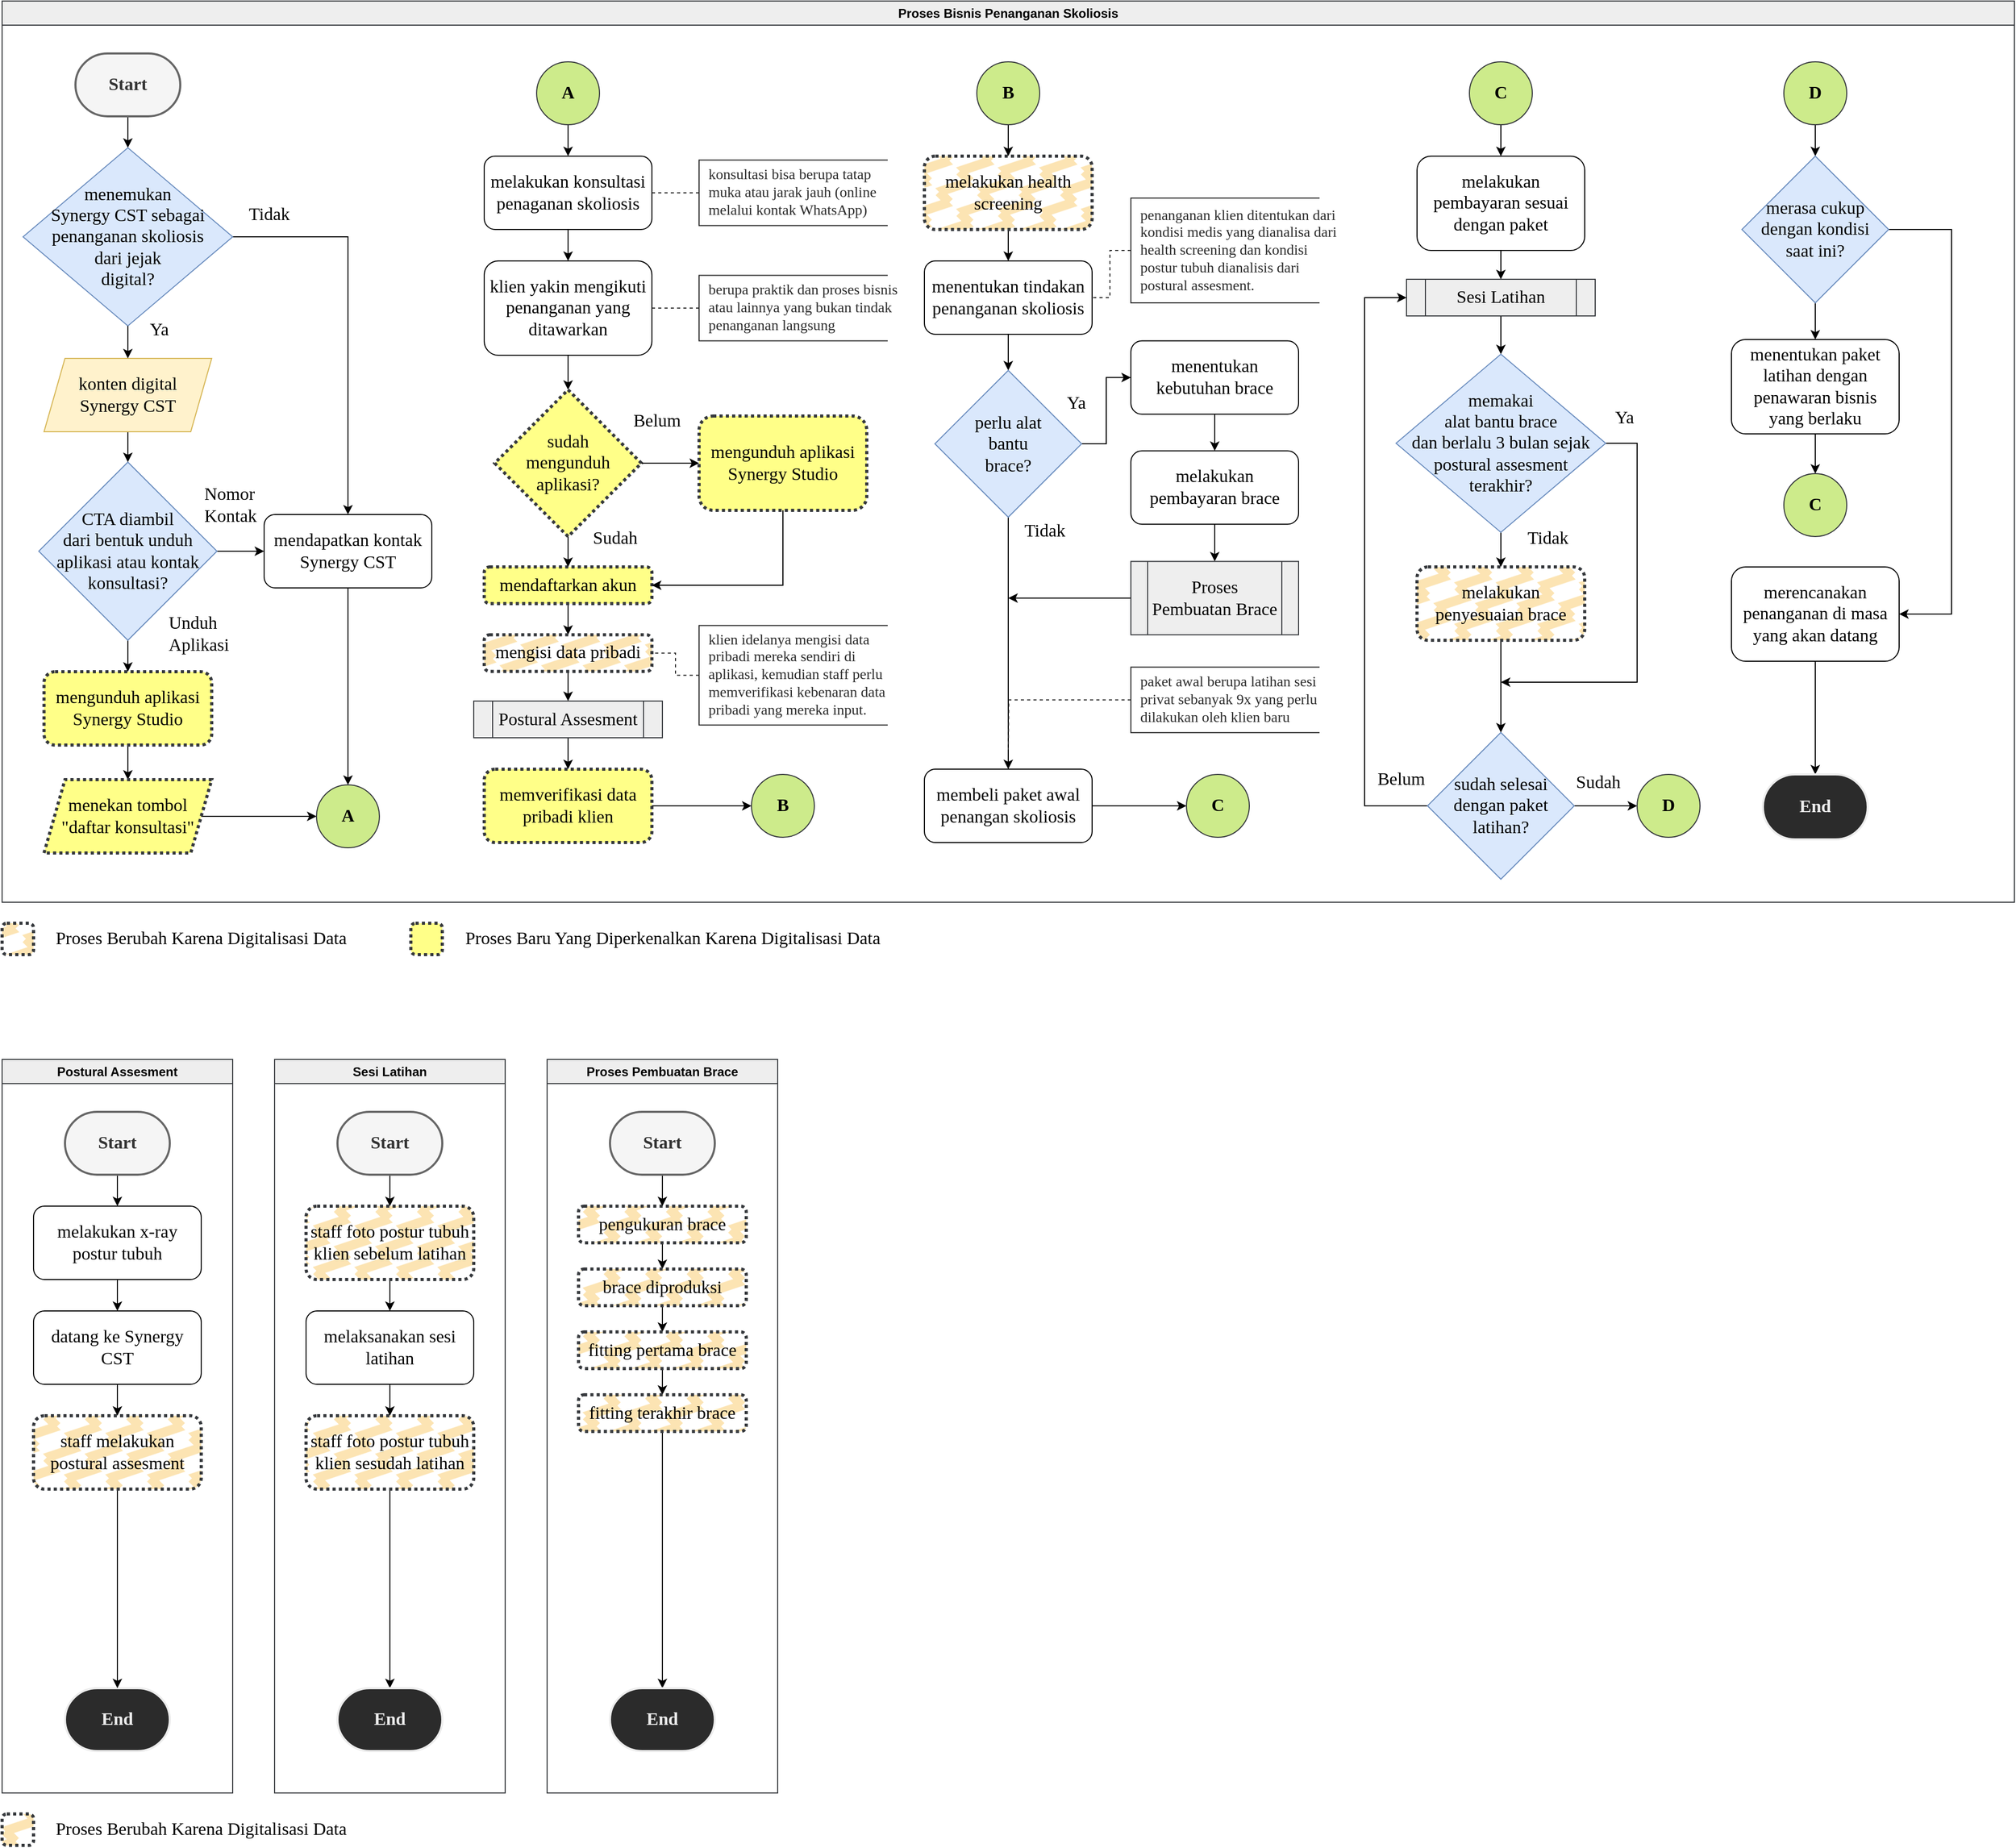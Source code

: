 <mxfile version="21.2.1" type="device">
  <diagram name="Page-1" id="Zw0_wTbz2aSK7P8K6VF9">
    <mxGraphModel dx="3458" dy="4187" grid="1" gridSize="10" guides="1" tooltips="1" connect="1" arrows="1" fold="1" page="1" pageScale="1" pageWidth="1169" pageHeight="827" math="0" shadow="0">
      <root>
        <mxCell id="0" />
        <mxCell id="1" parent="0" />
        <mxCell id="4fbuLsqO1Tm4x0Wuczn0-33" value="Sesi Latihan" style="swimlane;whiteSpace=wrap;html=1;fillColor=#eeeeee;strokeColor=#36393d;" parent="1" vertex="1">
          <mxGeometry x="310" y="-590" width="220" height="700" as="geometry" />
        </mxCell>
        <mxCell id="4fbuLsqO1Tm4x0Wuczn0-37" style="edgeStyle=orthogonalEdgeStyle;rounded=0;orthogonalLoop=1;jettySize=auto;html=1;" parent="4fbuLsqO1Tm4x0Wuczn0-33" source="4fbuLsqO1Tm4x0Wuczn0-34" target="4fbuLsqO1Tm4x0Wuczn0-36" edge="1">
          <mxGeometry relative="1" as="geometry" />
        </mxCell>
        <mxCell id="4fbuLsqO1Tm4x0Wuczn0-34" value="staff foto postur tubuh klien sebelum latihan" style="rounded=1;whiteSpace=wrap;html=1;fontSize=17;glass=0;strokeWidth=3;shadow=0;fontFamily=Times New Roman;strokeColor=#36393d;dashed=1;dashPattern=1 1;fillStyle=zigzag-line;fillColor=#FCE4B3;" parent="4fbuLsqO1Tm4x0Wuczn0-33" vertex="1">
          <mxGeometry x="30" y="140" width="160" height="70" as="geometry" />
        </mxCell>
        <mxCell id="4fbuLsqO1Tm4x0Wuczn0-41" style="edgeStyle=orthogonalEdgeStyle;rounded=0;orthogonalLoop=1;jettySize=auto;html=1;entryX=0.5;entryY=0;entryDx=0;entryDy=0;entryPerimeter=0;" parent="4fbuLsqO1Tm4x0Wuczn0-33" source="4fbuLsqO1Tm4x0Wuczn0-35" target="4fbuLsqO1Tm4x0Wuczn0-40" edge="1">
          <mxGeometry relative="1" as="geometry" />
        </mxCell>
        <mxCell id="4fbuLsqO1Tm4x0Wuczn0-35" value="staff foto postur tubuh klien sesudah latihan" style="rounded=1;whiteSpace=wrap;html=1;fontSize=17;glass=0;strokeWidth=3;shadow=0;fontFamily=Times New Roman;strokeColor=#36393d;dashed=1;dashPattern=1 1;fillStyle=zigzag-line;fillColor=#FCE4B3;" parent="4fbuLsqO1Tm4x0Wuczn0-33" vertex="1">
          <mxGeometry x="30" y="340" width="160" height="70" as="geometry" />
        </mxCell>
        <mxCell id="4fbuLsqO1Tm4x0Wuczn0-38" style="edgeStyle=orthogonalEdgeStyle;rounded=0;orthogonalLoop=1;jettySize=auto;html=1;" parent="4fbuLsqO1Tm4x0Wuczn0-33" source="4fbuLsqO1Tm4x0Wuczn0-36" target="4fbuLsqO1Tm4x0Wuczn0-35" edge="1">
          <mxGeometry relative="1" as="geometry" />
        </mxCell>
        <mxCell id="4fbuLsqO1Tm4x0Wuczn0-36" value="melaksanakan sesi latihan" style="rounded=1;whiteSpace=wrap;html=1;fontSize=17;glass=0;strokeWidth=1;shadow=0;fontFamily=Times New Roman;" parent="4fbuLsqO1Tm4x0Wuczn0-33" vertex="1">
          <mxGeometry x="30" y="240" width="160" height="70" as="geometry" />
        </mxCell>
        <mxCell id="ZlKAEYI-QnfflHVuoLYH-122" style="edgeStyle=orthogonalEdgeStyle;rounded=0;orthogonalLoop=1;jettySize=auto;html=1;" parent="4fbuLsqO1Tm4x0Wuczn0-33" source="4fbuLsqO1Tm4x0Wuczn0-39" target="4fbuLsqO1Tm4x0Wuczn0-34" edge="1">
          <mxGeometry relative="1" as="geometry" />
        </mxCell>
        <mxCell id="4fbuLsqO1Tm4x0Wuczn0-39" value="Start" style="strokeWidth=2;html=1;shape=mxgraph.flowchart.terminator;whiteSpace=wrap;fontStyle=1;fontSize=17;fillColor=#f5f5f5;strokeColor=#666666;fontColor=#333333;fontFamily=Times New Roman;" parent="4fbuLsqO1Tm4x0Wuczn0-33" vertex="1">
          <mxGeometry x="60" y="50" width="100" height="60" as="geometry" />
        </mxCell>
        <mxCell id="4fbuLsqO1Tm4x0Wuczn0-40" value="End" style="strokeWidth=2;html=1;shape=mxgraph.flowchart.terminator;whiteSpace=wrap;fontStyle=1;fontSize=17;fillColor=#2B2B2B;strokeColor=#EDEDED;fontColor=#EDEDED;fontFamily=Times New Roman;" parent="4fbuLsqO1Tm4x0Wuczn0-33" vertex="1">
          <mxGeometry x="60" y="600" width="100" height="60" as="geometry" />
        </mxCell>
        <mxCell id="4fbuLsqO1Tm4x0Wuczn0-83" value="Postural Assesment" style="swimlane;whiteSpace=wrap;html=1;fillColor=#eeeeee;strokeColor=#36393d;" parent="1" vertex="1">
          <mxGeometry x="50" y="-590" width="220" height="700" as="geometry" />
        </mxCell>
        <mxCell id="4fbuLsqO1Tm4x0Wuczn0-102" style="edgeStyle=orthogonalEdgeStyle;rounded=0;orthogonalLoop=1;jettySize=auto;html=1;" parent="4fbuLsqO1Tm4x0Wuczn0-83" source="4fbuLsqO1Tm4x0Wuczn0-91" target="4fbuLsqO1Tm4x0Wuczn0-99" edge="1">
          <mxGeometry relative="1" as="geometry" />
        </mxCell>
        <mxCell id="4fbuLsqO1Tm4x0Wuczn0-91" value="Start" style="strokeWidth=2;html=1;shape=mxgraph.flowchart.terminator;whiteSpace=wrap;fontStyle=1;fontSize=17;fillColor=#f5f5f5;strokeColor=#666666;fontColor=#333333;fontFamily=Times New Roman;" parent="4fbuLsqO1Tm4x0Wuczn0-83" vertex="1">
          <mxGeometry x="60" y="50" width="100" height="60" as="geometry" />
        </mxCell>
        <mxCell id="4fbuLsqO1Tm4x0Wuczn0-92" value="End" style="strokeWidth=2;html=1;shape=mxgraph.flowchart.terminator;whiteSpace=wrap;fontStyle=1;fontSize=17;fillColor=#2B2B2B;strokeColor=#EDEDED;fontColor=#EDEDED;fontFamily=Times New Roman;" parent="4fbuLsqO1Tm4x0Wuczn0-83" vertex="1">
          <mxGeometry x="60" y="600" width="100" height="60" as="geometry" />
        </mxCell>
        <mxCell id="4fbuLsqO1Tm4x0Wuczn0-96" style="edgeStyle=orthogonalEdgeStyle;rounded=0;orthogonalLoop=1;jettySize=auto;html=1;" parent="4fbuLsqO1Tm4x0Wuczn0-83" source="4fbuLsqO1Tm4x0Wuczn0-97" target="4fbuLsqO1Tm4x0Wuczn0-101" edge="1">
          <mxGeometry relative="1" as="geometry" />
        </mxCell>
        <mxCell id="4fbuLsqO1Tm4x0Wuczn0-97" value="datang ke Synergy CST" style="rounded=1;whiteSpace=wrap;html=1;fontSize=17;glass=0;strokeWidth=1;shadow=0;fontFamily=Times New Roman;" parent="4fbuLsqO1Tm4x0Wuczn0-83" vertex="1">
          <mxGeometry x="30" y="240" width="160" height="70" as="geometry" />
        </mxCell>
        <mxCell id="4fbuLsqO1Tm4x0Wuczn0-98" style="edgeStyle=orthogonalEdgeStyle;rounded=0;orthogonalLoop=1;jettySize=auto;html=1;entryX=0.5;entryY=0;entryDx=0;entryDy=0;" parent="4fbuLsqO1Tm4x0Wuczn0-83" source="4fbuLsqO1Tm4x0Wuczn0-99" target="4fbuLsqO1Tm4x0Wuczn0-97" edge="1">
          <mxGeometry relative="1" as="geometry" />
        </mxCell>
        <mxCell id="4fbuLsqO1Tm4x0Wuczn0-99" value="melakukan x-ray postur tubuh" style="rounded=1;whiteSpace=wrap;html=1;fontSize=17;glass=0;strokeWidth=1;shadow=0;fontFamily=Times New Roman;" parent="4fbuLsqO1Tm4x0Wuczn0-83" vertex="1">
          <mxGeometry x="30" y="140" width="160" height="70" as="geometry" />
        </mxCell>
        <mxCell id="4fbuLsqO1Tm4x0Wuczn0-103" style="edgeStyle=orthogonalEdgeStyle;rounded=0;orthogonalLoop=1;jettySize=auto;html=1;" parent="4fbuLsqO1Tm4x0Wuczn0-83" source="4fbuLsqO1Tm4x0Wuczn0-101" target="4fbuLsqO1Tm4x0Wuczn0-92" edge="1">
          <mxGeometry relative="1" as="geometry" />
        </mxCell>
        <mxCell id="4fbuLsqO1Tm4x0Wuczn0-101" value="staff melakukan postural assesment" style="rounded=1;whiteSpace=wrap;html=1;fontSize=17;glass=0;strokeWidth=3;shadow=0;fontFamily=Times New Roman;strokeColor=#36393d;dashed=1;dashPattern=1 1;fillStyle=zigzag-line;fillColor=#FCE4B3;" parent="4fbuLsqO1Tm4x0Wuczn0-83" vertex="1">
          <mxGeometry x="30" y="340" width="160" height="70" as="geometry" />
        </mxCell>
        <mxCell id="ZlKAEYI-QnfflHVuoLYH-15" value="Proses Bisnis Penanganan Skoliosis" style="swimlane;whiteSpace=wrap;html=1;fillColor=#eeeeee;strokeColor=#36393d;" parent="1" vertex="1">
          <mxGeometry x="50" y="-1600" width="1920" height="860" as="geometry" />
        </mxCell>
        <mxCell id="ZlKAEYI-QnfflHVuoLYH-17" style="edgeStyle=orthogonalEdgeStyle;rounded=0;orthogonalLoop=1;jettySize=auto;html=1;" parent="ZlKAEYI-QnfflHVuoLYH-15" source="IZjA0649fGUCUvpfgr2J-1" target="4fbuLsqO1Tm4x0Wuczn0-2" edge="1">
          <mxGeometry relative="1" as="geometry" />
        </mxCell>
        <mxCell id="IZjA0649fGUCUvpfgr2J-1" value="Start" style="strokeWidth=2;html=1;shape=mxgraph.flowchart.terminator;whiteSpace=wrap;fontStyle=1;fontSize=17;fillColor=#f5f5f5;strokeColor=#666666;fontColor=#333333;fontFamily=Times New Roman;" parent="ZlKAEYI-QnfflHVuoLYH-15" vertex="1">
          <mxGeometry x="70" y="50" width="100" height="60" as="geometry" />
        </mxCell>
        <mxCell id="ZlKAEYI-QnfflHVuoLYH-19" style="edgeStyle=orthogonalEdgeStyle;rounded=0;orthogonalLoop=1;jettySize=auto;html=1;entryX=0.5;entryY=0;entryDx=0;entryDy=0;" parent="ZlKAEYI-QnfflHVuoLYH-15" source="IZjA0649fGUCUvpfgr2J-6" target="IZjA0649fGUCUvpfgr2J-10" edge="1">
          <mxGeometry relative="1" as="geometry" />
        </mxCell>
        <mxCell id="IZjA0649fGUCUvpfgr2J-6" value="mengunduh aplikasi Synergy Studio" style="rounded=1;whiteSpace=wrap;html=1;fontSize=17;glass=0;strokeWidth=3;shadow=0;fontFamily=Times New Roman;strokeColor=#36393d;dashed=1;dashPattern=1 1;fillColor=#ffff88;" parent="ZlKAEYI-QnfflHVuoLYH-15" vertex="1">
          <mxGeometry x="40" y="640" width="160" height="70" as="geometry" />
        </mxCell>
        <mxCell id="IZjA0649fGUCUvpfgr2J-7" value="melakukan konsultasi penaganan skoliosis" style="rounded=1;whiteSpace=wrap;html=1;fontSize=17;glass=0;strokeWidth=1;shadow=0;fontFamily=Times New Roman;" parent="ZlKAEYI-QnfflHVuoLYH-15" vertex="1">
          <mxGeometry x="460" y="148" width="160" height="70" as="geometry" />
        </mxCell>
        <mxCell id="ZlKAEYI-QnfflHVuoLYH-21" style="edgeStyle=orthogonalEdgeStyle;rounded=0;orthogonalLoop=1;jettySize=auto;html=1;" parent="ZlKAEYI-QnfflHVuoLYH-15" source="IZjA0649fGUCUvpfgr2J-8" target="ZlKAEYI-QnfflHVuoLYH-16" edge="1">
          <mxGeometry relative="1" as="geometry" />
        </mxCell>
        <mxCell id="IZjA0649fGUCUvpfgr2J-8" value="mendapatkan kontak Synergy CST" style="rounded=1;whiteSpace=wrap;html=1;fontSize=17;glass=0;strokeWidth=1;shadow=0;fontFamily=Times New Roman;" parent="ZlKAEYI-QnfflHVuoLYH-15" vertex="1">
          <mxGeometry x="250" y="490" width="160" height="70" as="geometry" />
        </mxCell>
        <mxCell id="ZlKAEYI-QnfflHVuoLYH-20" style="edgeStyle=orthogonalEdgeStyle;rounded=0;orthogonalLoop=1;jettySize=auto;html=1;" parent="ZlKAEYI-QnfflHVuoLYH-15" source="IZjA0649fGUCUvpfgr2J-10" target="ZlKAEYI-QnfflHVuoLYH-16" edge="1">
          <mxGeometry relative="1" as="geometry" />
        </mxCell>
        <mxCell id="IZjA0649fGUCUvpfgr2J-10" value="menekan tombol &quot;daftar konsultasi&quot;" style="shape=parallelogram;perimeter=parallelogramPerimeter;whiteSpace=wrap;html=1;fixedSize=1;strokeWidth=3;fillColor=#ffff88;strokeColor=#36393d;fontSize=17;fontFamily=Times New Roman;dashed=1;dashPattern=1 1;" parent="ZlKAEYI-QnfflHVuoLYH-15" vertex="1">
          <mxGeometry x="40" y="743" width="160" height="70" as="geometry" />
        </mxCell>
        <mxCell id="ZlKAEYI-QnfflHVuoLYH-153" style="edgeStyle=orthogonalEdgeStyle;rounded=0;orthogonalLoop=1;jettySize=auto;html=1;entryX=0.5;entryY=0;entryDx=0;entryDy=0;" parent="ZlKAEYI-QnfflHVuoLYH-15" source="IZjA0649fGUCUvpfgr2J-11" target="ZlKAEYI-QnfflHVuoLYH-151" edge="1">
          <mxGeometry relative="1" as="geometry" />
        </mxCell>
        <mxCell id="IZjA0649fGUCUvpfgr2J-11" value="mendaftarkan akun" style="rounded=1;whiteSpace=wrap;html=1;fontSize=17;glass=0;strokeWidth=3;shadow=0;fontFamily=Times New Roman;strokeColor=#36393d;dashed=1;perimeterSpacing=0;dashPattern=1 1;fillColor=#ffff88;" parent="ZlKAEYI-QnfflHVuoLYH-15" vertex="1">
          <mxGeometry x="460" y="540" width="160" height="35" as="geometry" />
        </mxCell>
        <mxCell id="ZlKAEYI-QnfflHVuoLYH-31" style="edgeStyle=orthogonalEdgeStyle;rounded=0;orthogonalLoop=1;jettySize=auto;html=1;" parent="ZlKAEYI-QnfflHVuoLYH-15" source="IZjA0649fGUCUvpfgr2J-14" target="ZlKAEYI-QnfflHVuoLYH-30" edge="1">
          <mxGeometry relative="1" as="geometry" />
        </mxCell>
        <mxCell id="IZjA0649fGUCUvpfgr2J-14" value="melakukan health screening" style="rounded=1;whiteSpace=wrap;html=1;fontSize=17;glass=0;strokeWidth=3;shadow=0;fontFamily=Times New Roman;strokeColor=#36393d;dashed=1;dashPattern=1 1;fillStyle=zigzag-line;fillColor=#FCE4B3;" parent="ZlKAEYI-QnfflHVuoLYH-15" vertex="1">
          <mxGeometry x="880" y="148" width="160" height="70" as="geometry" />
        </mxCell>
        <mxCell id="ZlKAEYI-QnfflHVuoLYH-26" style="edgeStyle=orthogonalEdgeStyle;rounded=0;orthogonalLoop=1;jettySize=auto;html=1;" parent="ZlKAEYI-QnfflHVuoLYH-15" source="IZjA0649fGUCUvpfgr2J-15" target="ZlKAEYI-QnfflHVuoLYH-25" edge="1">
          <mxGeometry relative="1" as="geometry" />
        </mxCell>
        <mxCell id="IZjA0649fGUCUvpfgr2J-15" value="memverifikasi data pribadi klien" style="rounded=1;whiteSpace=wrap;html=1;fontSize=17;glass=0;strokeWidth=3;shadow=0;fontFamily=Times New Roman;strokeColor=#36393d;dashed=1;dashPattern=1 1;fillStyle=auto;fillColor=#ffff88;" parent="ZlKAEYI-QnfflHVuoLYH-15" vertex="1">
          <mxGeometry x="460" y="733" width="160" height="70" as="geometry" />
        </mxCell>
        <mxCell id="4fbuLsqO1Tm4x0Wuczn0-10" style="edgeStyle=orthogonalEdgeStyle;rounded=0;orthogonalLoop=1;jettySize=auto;html=1;" parent="ZlKAEYI-QnfflHVuoLYH-15" source="IZjA0649fGUCUvpfgr2J-35" target="IZjA0649fGUCUvpfgr2J-8" edge="1">
          <mxGeometry relative="1" as="geometry" />
        </mxCell>
        <mxCell id="4fbuLsqO1Tm4x0Wuczn0-11" style="edgeStyle=orthogonalEdgeStyle;rounded=0;orthogonalLoop=1;jettySize=auto;html=1;" parent="ZlKAEYI-QnfflHVuoLYH-15" source="IZjA0649fGUCUvpfgr2J-35" target="IZjA0649fGUCUvpfgr2J-6" edge="1">
          <mxGeometry relative="1" as="geometry" />
        </mxCell>
        <mxCell id="IZjA0649fGUCUvpfgr2J-35" value="CTA diambil &lt;br&gt;dari bentuk unduh aplikasi atau kontak konsultasi?" style="rhombus;whiteSpace=wrap;html=1;fillColor=#dae8fc;strokeColor=#6c8ebf;aspect=fixed;fontSize=17;fontFamily=Times New Roman;" parent="ZlKAEYI-QnfflHVuoLYH-15" vertex="1">
          <mxGeometry x="35" y="440" width="170" height="170" as="geometry" />
        </mxCell>
        <mxCell id="ZlKAEYI-QnfflHVuoLYH-22" style="edgeStyle=orthogonalEdgeStyle;rounded=0;orthogonalLoop=1;jettySize=auto;html=1;entryX=0.5;entryY=0;entryDx=0;entryDy=0;" parent="ZlKAEYI-QnfflHVuoLYH-15" source="4fbuLsqO1Tm4x0Wuczn0-2" target="IZjA0649fGUCUvpfgr2J-8" edge="1">
          <mxGeometry relative="1" as="geometry" />
        </mxCell>
        <mxCell id="4fbuLsqO1Tm4x0Wuczn0-2" value="menemukan &lt;br&gt;Synergy CST sebagai penanganan skoliosis &lt;br&gt;dari jejak &lt;br&gt;digital?" style="rhombus;whiteSpace=wrap;html=1;fillColor=#dae8fc;strokeColor=#6c8ebf;fontSize=17;fontFamily=Times New Roman;" parent="ZlKAEYI-QnfflHVuoLYH-15" vertex="1">
          <mxGeometry x="20" y="140" width="200" height="170" as="geometry" />
        </mxCell>
        <mxCell id="4fbuLsqO1Tm4x0Wuczn0-8" style="edgeStyle=orthogonalEdgeStyle;rounded=0;orthogonalLoop=1;jettySize=auto;html=1;" parent="ZlKAEYI-QnfflHVuoLYH-15" source="4fbuLsqO1Tm4x0Wuczn0-6" target="IZjA0649fGUCUvpfgr2J-35" edge="1">
          <mxGeometry relative="1" as="geometry" />
        </mxCell>
        <mxCell id="4fbuLsqO1Tm4x0Wuczn0-6" value="konten digital &lt;br&gt;Synergy CST" style="shape=parallelogram;perimeter=parallelogramPerimeter;whiteSpace=wrap;html=1;fixedSize=1;strokeWidth=1;fillColor=#fff2cc;strokeColor=#d6b656;fontSize=17;fontFamily=Times New Roman;" parent="ZlKAEYI-QnfflHVuoLYH-15" vertex="1">
          <mxGeometry x="40" y="341" width="160" height="70" as="geometry" />
        </mxCell>
        <mxCell id="4fbuLsqO1Tm4x0Wuczn0-7" style="edgeStyle=orthogonalEdgeStyle;rounded=0;orthogonalLoop=1;jettySize=auto;html=1;" parent="ZlKAEYI-QnfflHVuoLYH-15" source="4fbuLsqO1Tm4x0Wuczn0-2" target="4fbuLsqO1Tm4x0Wuczn0-6" edge="1">
          <mxGeometry relative="1" as="geometry" />
        </mxCell>
        <mxCell id="ZlKAEYI-QnfflHVuoLYH-9" style="edgeStyle=orthogonalEdgeStyle;rounded=0;orthogonalLoop=1;jettySize=auto;html=1;" parent="ZlKAEYI-QnfflHVuoLYH-15" source="4fbuLsqO1Tm4x0Wuczn0-21" target="IZjA0649fGUCUvpfgr2J-11" edge="1">
          <mxGeometry relative="1" as="geometry" />
        </mxCell>
        <mxCell id="4fbuLsqO1Tm4x0Wuczn0-21" value="sudah &lt;br&gt;mengunduh aplikasi?" style="rhombus;whiteSpace=wrap;html=1;fillColor=#ffff88;strokeColor=#36393d;aspect=fixed;fontSize=17;fontFamily=Times New Roman;strokeWidth=3;dashed=1;dashPattern=1 1;" parent="ZlKAEYI-QnfflHVuoLYH-15" vertex="1">
          <mxGeometry x="470" y="371" width="140" height="140" as="geometry" />
        </mxCell>
        <mxCell id="ZlKAEYI-QnfflHVuoLYH-152" style="edgeStyle=orthogonalEdgeStyle;rounded=0;orthogonalLoop=1;jettySize=auto;html=1;entryX=1;entryY=0.5;entryDx=0;entryDy=0;exitX=0.5;exitY=1;exitDx=0;exitDy=0;" parent="ZlKAEYI-QnfflHVuoLYH-15" source="4fbuLsqO1Tm4x0Wuczn0-22" target="IZjA0649fGUCUvpfgr2J-11" edge="1">
          <mxGeometry relative="1" as="geometry" />
        </mxCell>
        <mxCell id="4fbuLsqO1Tm4x0Wuczn0-22" value="mengunduh aplikasi&lt;br&gt;Synergy Studio" style="rounded=1;whiteSpace=wrap;html=1;fontSize=17;glass=0;strokeWidth=3;shadow=0;fontFamily=Times New Roman;strokeColor=#36393d;dashed=1;dashPattern=1 1;fillStyle=auto;gradientDirection=south;fillColor=#ffff88;" parent="ZlKAEYI-QnfflHVuoLYH-15" vertex="1">
          <mxGeometry x="665" y="396" width="160" height="90" as="geometry" />
        </mxCell>
        <mxCell id="ZlKAEYI-QnfflHVuoLYH-11" style="edgeStyle=orthogonalEdgeStyle;rounded=0;orthogonalLoop=1;jettySize=auto;html=1;entryX=0;entryY=0.5;entryDx=0;entryDy=0;" parent="ZlKAEYI-QnfflHVuoLYH-15" source="4fbuLsqO1Tm4x0Wuczn0-21" target="4fbuLsqO1Tm4x0Wuczn0-22" edge="1">
          <mxGeometry relative="1" as="geometry" />
        </mxCell>
        <mxCell id="ZlKAEYI-QnfflHVuoLYH-13" style="edgeStyle=orthogonalEdgeStyle;rounded=0;orthogonalLoop=1;jettySize=auto;html=1;" parent="ZlKAEYI-QnfflHVuoLYH-15" source="4fbuLsqO1Tm4x0Wuczn0-104" target="IZjA0649fGUCUvpfgr2J-15" edge="1">
          <mxGeometry relative="1" as="geometry" />
        </mxCell>
        <mxCell id="4fbuLsqO1Tm4x0Wuczn0-104" value="Postural Assesment" style="shape=process;whiteSpace=wrap;html=1;backgroundOutline=1;fontFamily=Times New Roman;fontSize=17;fillColor=#eeeeee;strokeColor=#36393d;" parent="ZlKAEYI-QnfflHVuoLYH-15" vertex="1">
          <mxGeometry x="450" y="668" width="180" height="35" as="geometry" />
        </mxCell>
        <mxCell id="ZlKAEYI-QnfflHVuoLYH-8" style="edgeStyle=orthogonalEdgeStyle;rounded=0;orthogonalLoop=1;jettySize=auto;html=1;" parent="ZlKAEYI-QnfflHVuoLYH-15" source="ZlKAEYI-QnfflHVuoLYH-7" target="4fbuLsqO1Tm4x0Wuczn0-21" edge="1">
          <mxGeometry relative="1" as="geometry" />
        </mxCell>
        <mxCell id="ZlKAEYI-QnfflHVuoLYH-7" value="klien yakin mengikuti penanganan yang ditawarkan" style="rounded=1;whiteSpace=wrap;html=1;fontSize=17;glass=0;strokeWidth=1;shadow=0;fontFamily=Times New Roman;" parent="ZlKAEYI-QnfflHVuoLYH-15" vertex="1">
          <mxGeometry x="460" y="248" width="160" height="90" as="geometry" />
        </mxCell>
        <mxCell id="ZlKAEYI-QnfflHVuoLYH-6" style="edgeStyle=orthogonalEdgeStyle;rounded=0;orthogonalLoop=1;jettySize=auto;html=1;entryX=0.5;entryY=0;entryDx=0;entryDy=0;" parent="ZlKAEYI-QnfflHVuoLYH-15" source="IZjA0649fGUCUvpfgr2J-7" target="ZlKAEYI-QnfflHVuoLYH-7" edge="1">
          <mxGeometry relative="1" as="geometry">
            <mxPoint x="550" y="363" as="targetPoint" />
          </mxGeometry>
        </mxCell>
        <mxCell id="ZlKAEYI-QnfflHVuoLYH-16" value="" style="verticalLabelPosition=bottom;verticalAlign=top;html=1;shape=mxgraph.flowchart.on-page_reference;fillColor=#cdeb8b;strokeColor=#36393d;" parent="ZlKAEYI-QnfflHVuoLYH-15" vertex="1">
          <mxGeometry x="300" y="748" width="60" height="60" as="geometry" />
        </mxCell>
        <mxCell id="ZlKAEYI-QnfflHVuoLYH-24" style="edgeStyle=orthogonalEdgeStyle;rounded=0;orthogonalLoop=1;jettySize=auto;html=1;" parent="ZlKAEYI-QnfflHVuoLYH-15" source="ZlKAEYI-QnfflHVuoLYH-23" target="IZjA0649fGUCUvpfgr2J-7" edge="1">
          <mxGeometry relative="1" as="geometry" />
        </mxCell>
        <mxCell id="ZlKAEYI-QnfflHVuoLYH-23" value="" style="verticalLabelPosition=bottom;verticalAlign=top;html=1;shape=mxgraph.flowchart.on-page_reference;fillColor=#cdeb8b;strokeColor=#36393d;" parent="ZlKAEYI-QnfflHVuoLYH-15" vertex="1">
          <mxGeometry x="510" y="58" width="60" height="60" as="geometry" />
        </mxCell>
        <mxCell id="ZlKAEYI-QnfflHVuoLYH-25" value="" style="verticalLabelPosition=bottom;verticalAlign=top;html=1;shape=mxgraph.flowchart.on-page_reference;fillColor=#cdeb8b;strokeColor=#36393d;" parent="ZlKAEYI-QnfflHVuoLYH-15" vertex="1">
          <mxGeometry x="715" y="738" width="60" height="60" as="geometry" />
        </mxCell>
        <mxCell id="ZlKAEYI-QnfflHVuoLYH-29" style="edgeStyle=orthogonalEdgeStyle;rounded=0;orthogonalLoop=1;jettySize=auto;html=1;" parent="ZlKAEYI-QnfflHVuoLYH-15" source="ZlKAEYI-QnfflHVuoLYH-28" target="IZjA0649fGUCUvpfgr2J-14" edge="1">
          <mxGeometry relative="1" as="geometry" />
        </mxCell>
        <mxCell id="ZlKAEYI-QnfflHVuoLYH-28" value="" style="verticalLabelPosition=bottom;verticalAlign=top;html=1;shape=mxgraph.flowchart.on-page_reference;fillColor=#cdeb8b;strokeColor=#36393d;" parent="ZlKAEYI-QnfflHVuoLYH-15" vertex="1">
          <mxGeometry x="930" y="58" width="60" height="60" as="geometry" />
        </mxCell>
        <mxCell id="ZlKAEYI-QnfflHVuoLYH-69" style="edgeStyle=orthogonalEdgeStyle;rounded=0;orthogonalLoop=1;jettySize=auto;html=1;" parent="ZlKAEYI-QnfflHVuoLYH-15" source="ZlKAEYI-QnfflHVuoLYH-30" target="ZlKAEYI-QnfflHVuoLYH-68" edge="1">
          <mxGeometry relative="1" as="geometry" />
        </mxCell>
        <mxCell id="ZlKAEYI-QnfflHVuoLYH-30" value="menentukan tindakan penanganan skoliosis" style="rounded=1;whiteSpace=wrap;html=1;fontSize=17;glass=0;strokeWidth=1;shadow=0;fontFamily=Times New Roman;" parent="ZlKAEYI-QnfflHVuoLYH-15" vertex="1">
          <mxGeometry x="880" y="248" width="160" height="70" as="geometry" />
        </mxCell>
        <mxCell id="ZlKAEYI-QnfflHVuoLYH-120" style="edgeStyle=orthogonalEdgeStyle;rounded=0;orthogonalLoop=1;jettySize=auto;html=1;" parent="ZlKAEYI-QnfflHVuoLYH-15" source="ZlKAEYI-QnfflHVuoLYH-68" target="ZlKAEYI-QnfflHVuoLYH-70" edge="1">
          <mxGeometry relative="1" as="geometry" />
        </mxCell>
        <mxCell id="ZlKAEYI-QnfflHVuoLYH-121" style="edgeStyle=orthogonalEdgeStyle;rounded=0;orthogonalLoop=1;jettySize=auto;html=1;" parent="ZlKAEYI-QnfflHVuoLYH-15" source="ZlKAEYI-QnfflHVuoLYH-68" target="ZlKAEYI-QnfflHVuoLYH-76" edge="1">
          <mxGeometry relative="1" as="geometry" />
        </mxCell>
        <mxCell id="ZlKAEYI-QnfflHVuoLYH-68" value="perlu alat &lt;br&gt;bantu&lt;br&gt;brace?" style="rhombus;whiteSpace=wrap;html=1;fillColor=#dae8fc;strokeColor=#6c8ebf;aspect=fixed;fontSize=17;fontFamily=Times New Roman;" parent="ZlKAEYI-QnfflHVuoLYH-15" vertex="1">
          <mxGeometry x="890" y="352.5" width="140" height="140" as="geometry" />
        </mxCell>
        <mxCell id="ZlKAEYI-QnfflHVuoLYH-73" style="edgeStyle=orthogonalEdgeStyle;rounded=0;orthogonalLoop=1;jettySize=auto;html=1;entryX=0.5;entryY=0;entryDx=0;entryDy=0;" parent="ZlKAEYI-QnfflHVuoLYH-15" source="ZlKAEYI-QnfflHVuoLYH-70" target="ZlKAEYI-QnfflHVuoLYH-71" edge="1">
          <mxGeometry relative="1" as="geometry" />
        </mxCell>
        <mxCell id="ZlKAEYI-QnfflHVuoLYH-70" value="menentukan kebutuhan brace" style="rounded=1;whiteSpace=wrap;html=1;fontSize=17;glass=0;strokeWidth=1;shadow=0;fontFamily=Times New Roman;" parent="ZlKAEYI-QnfflHVuoLYH-15" vertex="1">
          <mxGeometry x="1077" y="324.25" width="160" height="70" as="geometry" />
        </mxCell>
        <mxCell id="ZlKAEYI-QnfflHVuoLYH-75" style="edgeStyle=orthogonalEdgeStyle;rounded=0;orthogonalLoop=1;jettySize=auto;html=1;" parent="ZlKAEYI-QnfflHVuoLYH-15" source="ZlKAEYI-QnfflHVuoLYH-71" target="ZlKAEYI-QnfflHVuoLYH-74" edge="1">
          <mxGeometry relative="1" as="geometry" />
        </mxCell>
        <mxCell id="ZlKAEYI-QnfflHVuoLYH-71" value="melakukan pembayaran brace" style="rounded=1;whiteSpace=wrap;html=1;fontSize=17;glass=0;strokeWidth=1;shadow=0;fontFamily=Times New Roman;" parent="ZlKAEYI-QnfflHVuoLYH-15" vertex="1">
          <mxGeometry x="1077" y="429.25" width="160" height="70" as="geometry" />
        </mxCell>
        <mxCell id="ZlKAEYI-QnfflHVuoLYH-148" style="edgeStyle=orthogonalEdgeStyle;rounded=0;orthogonalLoop=1;jettySize=auto;html=1;" parent="ZlKAEYI-QnfflHVuoLYH-15" source="ZlKAEYI-QnfflHVuoLYH-74" edge="1">
          <mxGeometry relative="1" as="geometry">
            <mxPoint x="960" y="569.75" as="targetPoint" />
          </mxGeometry>
        </mxCell>
        <mxCell id="ZlKAEYI-QnfflHVuoLYH-74" value="Proses &lt;br&gt;Pembuatan Brace" style="shape=process;whiteSpace=wrap;html=1;backgroundOutline=1;fontFamily=Times New Roman;fontSize=17;fillColor=#eeeeee;strokeColor=#36393d;" parent="ZlKAEYI-QnfflHVuoLYH-15" vertex="1">
          <mxGeometry x="1077" y="534.75" width="160" height="70" as="geometry" />
        </mxCell>
        <mxCell id="ZlKAEYI-QnfflHVuoLYH-123" style="edgeStyle=orthogonalEdgeStyle;rounded=0;orthogonalLoop=1;jettySize=auto;html=1;entryX=0;entryY=0.5;entryDx=0;entryDy=0;entryPerimeter=0;" parent="ZlKAEYI-QnfflHVuoLYH-15" source="ZlKAEYI-QnfflHVuoLYH-76" target="ZlKAEYI-QnfflHVuoLYH-85" edge="1">
          <mxGeometry relative="1" as="geometry" />
        </mxCell>
        <mxCell id="ZlKAEYI-QnfflHVuoLYH-76" value="membeli paket awal penangan skoliosis" style="rounded=1;whiteSpace=wrap;html=1;fontSize=17;glass=0;strokeWidth=1;shadow=0;fontFamily=Times New Roman;" parent="ZlKAEYI-QnfflHVuoLYH-15" vertex="1">
          <mxGeometry x="880" y="733" width="160" height="70" as="geometry" />
        </mxCell>
        <mxCell id="ZlKAEYI-QnfflHVuoLYH-100" style="edgeStyle=orthogonalEdgeStyle;rounded=0;orthogonalLoop=1;jettySize=auto;html=1;entryX=0.5;entryY=0;entryDx=0;entryDy=0;" parent="ZlKAEYI-QnfflHVuoLYH-15" source="ZlKAEYI-QnfflHVuoLYH-77" target="ZlKAEYI-QnfflHVuoLYH-95" edge="1">
          <mxGeometry relative="1" as="geometry" />
        </mxCell>
        <mxCell id="ZlKAEYI-QnfflHVuoLYH-77" value="melakukan pembayaran sesuai dengan paket" style="rounded=1;whiteSpace=wrap;html=1;fontSize=17;glass=0;strokeWidth=1;shadow=0;fontFamily=Times New Roman;" parent="ZlKAEYI-QnfflHVuoLYH-15" vertex="1">
          <mxGeometry x="1350" y="148" width="160" height="90" as="geometry" />
        </mxCell>
        <mxCell id="ZlKAEYI-QnfflHVuoLYH-97" style="edgeStyle=orthogonalEdgeStyle;rounded=0;orthogonalLoop=1;jettySize=auto;html=1;entryX=0.5;entryY=0;entryDx=0;entryDy=0;" parent="ZlKAEYI-QnfflHVuoLYH-15" source="ZlKAEYI-QnfflHVuoLYH-79" target="ZlKAEYI-QnfflHVuoLYH-77" edge="1">
          <mxGeometry relative="1" as="geometry" />
        </mxCell>
        <mxCell id="ZlKAEYI-QnfflHVuoLYH-79" value="" style="verticalLabelPosition=bottom;verticalAlign=top;html=1;shape=mxgraph.flowchart.on-page_reference;fillColor=#cdeb8b;strokeColor=#36393d;" parent="ZlKAEYI-QnfflHVuoLYH-15" vertex="1">
          <mxGeometry x="1400" y="58" width="60" height="60" as="geometry" />
        </mxCell>
        <mxCell id="ZlKAEYI-QnfflHVuoLYH-85" value="" style="verticalLabelPosition=bottom;verticalAlign=top;html=1;shape=mxgraph.flowchart.on-page_reference;fillColor=#cdeb8b;strokeColor=#36393d;" parent="ZlKAEYI-QnfflHVuoLYH-15" vertex="1">
          <mxGeometry x="1130" y="738" width="60" height="60" as="geometry" />
        </mxCell>
        <mxCell id="ZlKAEYI-QnfflHVuoLYH-98" style="edgeStyle=orthogonalEdgeStyle;rounded=0;orthogonalLoop=1;jettySize=auto;html=1;" parent="ZlKAEYI-QnfflHVuoLYH-15" source="ZlKAEYI-QnfflHVuoLYH-95" target="ZlKAEYI-QnfflHVuoLYH-94" edge="1">
          <mxGeometry relative="1" as="geometry" />
        </mxCell>
        <mxCell id="ZlKAEYI-QnfflHVuoLYH-95" value="Sesi Latihan" style="shape=process;whiteSpace=wrap;html=1;backgroundOutline=1;fontFamily=Times New Roman;fontSize=17;fillColor=#eeeeee;strokeColor=#36393d;" parent="ZlKAEYI-QnfflHVuoLYH-15" vertex="1">
          <mxGeometry x="1340" y="265.5" width="180" height="35" as="geometry" />
        </mxCell>
        <mxCell id="ZlKAEYI-QnfflHVuoLYH-106" style="edgeStyle=orthogonalEdgeStyle;rounded=0;orthogonalLoop=1;jettySize=auto;html=1;entryX=0.5;entryY=0;entryDx=0;entryDy=0;" parent="ZlKAEYI-QnfflHVuoLYH-15" source="ZlKAEYI-QnfflHVuoLYH-94" target="ZlKAEYI-QnfflHVuoLYH-99" edge="1">
          <mxGeometry relative="1" as="geometry" />
        </mxCell>
        <mxCell id="ZlKAEYI-QnfflHVuoLYH-109" style="edgeStyle=orthogonalEdgeStyle;rounded=0;orthogonalLoop=1;jettySize=auto;html=1;" parent="ZlKAEYI-QnfflHVuoLYH-15" source="ZlKAEYI-QnfflHVuoLYH-94" edge="1">
          <mxGeometry relative="1" as="geometry">
            <mxPoint x="1430" y="650" as="targetPoint" />
            <Array as="points">
              <mxPoint x="1560" y="422" />
              <mxPoint x="1560" y="650" />
            </Array>
          </mxGeometry>
        </mxCell>
        <mxCell id="ZlKAEYI-QnfflHVuoLYH-94" value="memakai &lt;br&gt;alat bantu brace &lt;br&gt;dan berlalu 3 bulan sejak postural assesment &lt;br&gt;terakhir?" style="rhombus;whiteSpace=wrap;html=1;fillColor=#dae8fc;strokeColor=#6c8ebf;fontSize=17;fontFamily=Times New Roman;" parent="ZlKAEYI-QnfflHVuoLYH-15" vertex="1">
          <mxGeometry x="1330" y="337" width="200" height="170" as="geometry" />
        </mxCell>
        <mxCell id="ZlKAEYI-QnfflHVuoLYH-103" style="edgeStyle=orthogonalEdgeStyle;rounded=0;orthogonalLoop=1;jettySize=auto;html=1;" parent="ZlKAEYI-QnfflHVuoLYH-15" source="ZlKAEYI-QnfflHVuoLYH-93" target="ZlKAEYI-QnfflHVuoLYH-102" edge="1">
          <mxGeometry relative="1" as="geometry" />
        </mxCell>
        <mxCell id="ZlKAEYI-QnfflHVuoLYH-108" style="edgeStyle=orthogonalEdgeStyle;rounded=0;orthogonalLoop=1;jettySize=auto;html=1;entryX=0;entryY=0.5;entryDx=0;entryDy=0;exitX=0;exitY=0.5;exitDx=0;exitDy=0;" parent="ZlKAEYI-QnfflHVuoLYH-15" source="ZlKAEYI-QnfflHVuoLYH-93" target="ZlKAEYI-QnfflHVuoLYH-95" edge="1">
          <mxGeometry relative="1" as="geometry">
            <Array as="points">
              <mxPoint x="1300" y="768" />
              <mxPoint x="1300" y="283" />
            </Array>
          </mxGeometry>
        </mxCell>
        <mxCell id="ZlKAEYI-QnfflHVuoLYH-93" value="sudah selesai dengan paket latihan?" style="rhombus;whiteSpace=wrap;html=1;fillColor=#dae8fc;strokeColor=#6c8ebf;aspect=fixed;fontSize=17;fontFamily=Times New Roman;" parent="ZlKAEYI-QnfflHVuoLYH-15" vertex="1">
          <mxGeometry x="1360" y="698" width="140" height="140" as="geometry" />
        </mxCell>
        <mxCell id="ZlKAEYI-QnfflHVuoLYH-102" value="" style="verticalLabelPosition=bottom;verticalAlign=top;html=1;shape=mxgraph.flowchart.on-page_reference;fillColor=#cdeb8b;strokeColor=#36393d;" parent="ZlKAEYI-QnfflHVuoLYH-15" vertex="1">
          <mxGeometry x="1560" y="738" width="60" height="60" as="geometry" />
        </mxCell>
        <mxCell id="ZlKAEYI-QnfflHVuoLYH-112" style="edgeStyle=orthogonalEdgeStyle;rounded=0;orthogonalLoop=1;jettySize=auto;html=1;entryX=0.5;entryY=0;entryDx=0;entryDy=0;" parent="ZlKAEYI-QnfflHVuoLYH-15" target="ZlKAEYI-QnfflHVuoLYH-90" edge="1">
          <mxGeometry relative="1" as="geometry">
            <mxPoint x="1730" y="118" as="sourcePoint" />
          </mxGeometry>
        </mxCell>
        <mxCell id="ZlKAEYI-QnfflHVuoLYH-104" value="" style="verticalLabelPosition=bottom;verticalAlign=top;html=1;shape=mxgraph.flowchart.on-page_reference;fillColor=#cdeb8b;strokeColor=#36393d;" parent="ZlKAEYI-QnfflHVuoLYH-15" vertex="1">
          <mxGeometry x="1700" y="58" width="60" height="60" as="geometry" />
        </mxCell>
        <mxCell id="ZlKAEYI-QnfflHVuoLYH-107" style="edgeStyle=orthogonalEdgeStyle;rounded=0;orthogonalLoop=1;jettySize=auto;html=1;" parent="ZlKAEYI-QnfflHVuoLYH-15" source="ZlKAEYI-QnfflHVuoLYH-99" target="ZlKAEYI-QnfflHVuoLYH-93" edge="1">
          <mxGeometry relative="1" as="geometry" />
        </mxCell>
        <mxCell id="ZlKAEYI-QnfflHVuoLYH-99" value="melakukan penyesuaian brace" style="rounded=1;whiteSpace=wrap;html=1;fontSize=17;glass=0;strokeWidth=3;shadow=0;fontFamily=Times New Roman;strokeColor=#36393d;dashed=1;dashPattern=1 1;fillStyle=zigzag-line;fillColor=#FCE4B3;" parent="ZlKAEYI-QnfflHVuoLYH-15" vertex="1">
          <mxGeometry x="1350" y="540" width="160" height="70" as="geometry" />
        </mxCell>
        <mxCell id="ZlKAEYI-QnfflHVuoLYH-125" style="edgeStyle=orthogonalEdgeStyle;rounded=0;orthogonalLoop=1;jettySize=auto;html=1;entryX=0.5;entryY=0;entryDx=0;entryDy=0;" parent="ZlKAEYI-QnfflHVuoLYH-15" source="ZlKAEYI-QnfflHVuoLYH-90" target="ZlKAEYI-QnfflHVuoLYH-89" edge="1">
          <mxGeometry relative="1" as="geometry" />
        </mxCell>
        <mxCell id="ZlKAEYI-QnfflHVuoLYH-126" style="edgeStyle=orthogonalEdgeStyle;rounded=0;orthogonalLoop=1;jettySize=auto;html=1;entryX=1;entryY=0.5;entryDx=0;entryDy=0;exitX=1;exitY=0.5;exitDx=0;exitDy=0;" parent="ZlKAEYI-QnfflHVuoLYH-15" source="ZlKAEYI-QnfflHVuoLYH-90" target="ZlKAEYI-QnfflHVuoLYH-91" edge="1">
          <mxGeometry relative="1" as="geometry">
            <Array as="points">
              <mxPoint x="1860" y="218" />
              <mxPoint x="1860" y="585" />
            </Array>
          </mxGeometry>
        </mxCell>
        <mxCell id="ZlKAEYI-QnfflHVuoLYH-90" value="merasa cukup&lt;br&gt;dengan kondisi &lt;br&gt;saat ini?" style="rhombus;whiteSpace=wrap;html=1;fillColor=#dae8fc;strokeColor=#6c8ebf;aspect=fixed;fontSize=17;fontFamily=Times New Roman;" parent="ZlKAEYI-QnfflHVuoLYH-15" vertex="1">
          <mxGeometry x="1660" y="148" width="140" height="140" as="geometry" />
        </mxCell>
        <mxCell id="ZlKAEYI-QnfflHVuoLYH-119" style="edgeStyle=orthogonalEdgeStyle;rounded=0;orthogonalLoop=1;jettySize=auto;html=1;entryX=0.5;entryY=0;entryDx=0;entryDy=0;entryPerimeter=0;" parent="ZlKAEYI-QnfflHVuoLYH-15" source="ZlKAEYI-QnfflHVuoLYH-89" target="ZlKAEYI-QnfflHVuoLYH-114" edge="1">
          <mxGeometry relative="1" as="geometry" />
        </mxCell>
        <mxCell id="ZlKAEYI-QnfflHVuoLYH-89" value="menentukan paket latihan dengan penawaran bisnis &lt;br&gt;yang berlaku" style="rounded=1;whiteSpace=wrap;html=1;fontSize=17;glass=0;strokeWidth=1;shadow=0;fontFamily=Times New Roman;" parent="ZlKAEYI-QnfflHVuoLYH-15" vertex="1">
          <mxGeometry x="1650" y="323" width="160" height="90" as="geometry" />
        </mxCell>
        <mxCell id="ZlKAEYI-QnfflHVuoLYH-117" style="edgeStyle=orthogonalEdgeStyle;rounded=0;orthogonalLoop=1;jettySize=auto;html=1;" parent="ZlKAEYI-QnfflHVuoLYH-15" source="ZlKAEYI-QnfflHVuoLYH-91" target="ZlKAEYI-QnfflHVuoLYH-88" edge="1">
          <mxGeometry relative="1" as="geometry" />
        </mxCell>
        <mxCell id="ZlKAEYI-QnfflHVuoLYH-91" value="merencanakan penanganan di masa yang akan datang" style="rounded=1;whiteSpace=wrap;html=1;fontSize=17;glass=0;strokeWidth=1;shadow=0;fontFamily=Times New Roman;" parent="ZlKAEYI-QnfflHVuoLYH-15" vertex="1">
          <mxGeometry x="1650" y="540" width="160" height="90" as="geometry" />
        </mxCell>
        <mxCell id="ZlKAEYI-QnfflHVuoLYH-88" value="End" style="strokeWidth=2;html=1;shape=mxgraph.flowchart.terminator;whiteSpace=wrap;fontStyle=1;fontSize=17;fillColor=#2B2B2B;strokeColor=#EDEDED;fontColor=#EDEDED;fontFamily=Times New Roman;" parent="ZlKAEYI-QnfflHVuoLYH-15" vertex="1">
          <mxGeometry x="1680" y="738" width="100" height="62" as="geometry" />
        </mxCell>
        <mxCell id="ZlKAEYI-QnfflHVuoLYH-114" value="" style="verticalLabelPosition=bottom;verticalAlign=top;html=1;shape=mxgraph.flowchart.on-page_reference;fillColor=#cdeb8b;strokeColor=#36393d;" parent="ZlKAEYI-QnfflHVuoLYH-15" vertex="1">
          <mxGeometry x="1700" y="451" width="60" height="60" as="geometry" />
        </mxCell>
        <mxCell id="ZlKAEYI-QnfflHVuoLYH-127" value="A" style="text;html=1;strokeColor=none;fillColor=none;align=center;verticalAlign=middle;whiteSpace=wrap;rounded=0;fontFamily=Times New Roman;fontSize=17;fontStyle=1" parent="ZlKAEYI-QnfflHVuoLYH-15" vertex="1">
          <mxGeometry x="300" y="748" width="60" height="60" as="geometry" />
        </mxCell>
        <mxCell id="ZlKAEYI-QnfflHVuoLYH-128" value="A" style="text;html=1;strokeColor=none;fillColor=none;align=center;verticalAlign=middle;whiteSpace=wrap;rounded=0;fontFamily=Times New Roman;fontSize=17;fontStyle=1" parent="ZlKAEYI-QnfflHVuoLYH-15" vertex="1">
          <mxGeometry x="510" y="58" width="60" height="60" as="geometry" />
        </mxCell>
        <mxCell id="ZlKAEYI-QnfflHVuoLYH-129" value="B" style="text;html=1;strokeColor=none;fillColor=none;align=center;verticalAlign=middle;whiteSpace=wrap;rounded=0;fontFamily=Times New Roman;fontSize=17;fontStyle=1" parent="ZlKAEYI-QnfflHVuoLYH-15" vertex="1">
          <mxGeometry x="715" y="738" width="60" height="60" as="geometry" />
        </mxCell>
        <mxCell id="ZlKAEYI-QnfflHVuoLYH-130" value="B" style="text;html=1;strokeColor=none;fillColor=none;align=center;verticalAlign=middle;whiteSpace=wrap;rounded=0;fontFamily=Times New Roman;fontSize=17;fontStyle=1" parent="ZlKAEYI-QnfflHVuoLYH-15" vertex="1">
          <mxGeometry x="930" y="58" width="60" height="60" as="geometry" />
        </mxCell>
        <mxCell id="ZlKAEYI-QnfflHVuoLYH-131" value="C" style="text;html=1;strokeColor=none;fillColor=none;align=center;verticalAlign=middle;whiteSpace=wrap;rounded=0;fontFamily=Times New Roman;fontSize=17;fontStyle=1" parent="ZlKAEYI-QnfflHVuoLYH-15" vertex="1">
          <mxGeometry x="1130" y="738" width="60" height="60" as="geometry" />
        </mxCell>
        <mxCell id="ZlKAEYI-QnfflHVuoLYH-132" value="D" style="text;html=1;strokeColor=none;fillColor=none;align=center;verticalAlign=middle;whiteSpace=wrap;rounded=0;fontFamily=Times New Roman;fontSize=17;fontStyle=1" parent="ZlKAEYI-QnfflHVuoLYH-15" vertex="1">
          <mxGeometry x="1560" y="738" width="60" height="60" as="geometry" />
        </mxCell>
        <mxCell id="ZlKAEYI-QnfflHVuoLYH-133" value="C" style="text;html=1;strokeColor=none;fillColor=none;align=center;verticalAlign=middle;whiteSpace=wrap;rounded=0;fontFamily=Times New Roman;fontSize=17;fontStyle=1" parent="ZlKAEYI-QnfflHVuoLYH-15" vertex="1">
          <mxGeometry x="1400" y="58" width="60" height="60" as="geometry" />
        </mxCell>
        <mxCell id="ZlKAEYI-QnfflHVuoLYH-134" value="C" style="text;html=1;strokeColor=none;fillColor=none;align=center;verticalAlign=middle;whiteSpace=wrap;rounded=0;fontFamily=Times New Roman;fontSize=17;fontStyle=1" parent="ZlKAEYI-QnfflHVuoLYH-15" vertex="1">
          <mxGeometry x="1700" y="451" width="60" height="60" as="geometry" />
        </mxCell>
        <mxCell id="ZlKAEYI-QnfflHVuoLYH-135" value="D" style="text;html=1;strokeColor=none;fillColor=none;align=center;verticalAlign=middle;whiteSpace=wrap;rounded=0;fontFamily=Times New Roman;fontSize=17;fontStyle=1" parent="ZlKAEYI-QnfflHVuoLYH-15" vertex="1">
          <mxGeometry x="1700" y="58" width="60" height="60" as="geometry" />
        </mxCell>
        <mxCell id="ZlKAEYI-QnfflHVuoLYH-138" style="edgeStyle=orthogonalEdgeStyle;rounded=0;orthogonalLoop=1;jettySize=auto;html=1;strokeColor=#2B2B2B;dashed=1;endArrow=none;endFill=0;" parent="ZlKAEYI-QnfflHVuoLYH-15" source="ZlKAEYI-QnfflHVuoLYH-136" target="IZjA0649fGUCUvpfgr2J-7" edge="1">
          <mxGeometry relative="1" as="geometry" />
        </mxCell>
        <mxCell id="ZlKAEYI-QnfflHVuoLYH-136" value="" style="strokeWidth=1;html=1;shape=mxgraph.flowchart.annotation_1;align=left;pointerEvents=1;strokeColor=#2B2B2B;" parent="ZlKAEYI-QnfflHVuoLYH-15" vertex="1">
          <mxGeometry x="665" y="151.75" width="180" height="62.5" as="geometry" />
        </mxCell>
        <mxCell id="ZlKAEYI-QnfflHVuoLYH-137" value="konsultasi bisa berupa tatap muka atau jarak jauh (online melalui kontak WhatsApp)" style="text;html=1;strokeColor=none;fillColor=none;align=left;verticalAlign=middle;whiteSpace=wrap;rounded=0;fontSize=14;fontFamily=Times New Roman;fontColor=#2B2B2B;" parent="ZlKAEYI-QnfflHVuoLYH-15" vertex="1">
          <mxGeometry x="672" y="159" width="186" height="48" as="geometry" />
        </mxCell>
        <mxCell id="ZlKAEYI-QnfflHVuoLYH-139" value="" style="strokeWidth=1;html=1;shape=mxgraph.flowchart.annotation_1;align=left;pointerEvents=1;strokeColor=#2B2B2B;" parent="ZlKAEYI-QnfflHVuoLYH-15" vertex="1">
          <mxGeometry x="665" y="261.75" width="180" height="62.5" as="geometry" />
        </mxCell>
        <mxCell id="ZlKAEYI-QnfflHVuoLYH-141" style="edgeStyle=orthogonalEdgeStyle;rounded=0;orthogonalLoop=1;jettySize=auto;html=1;entryX=1;entryY=0.5;entryDx=0;entryDy=0;exitX=0;exitY=0.5;exitDx=0;exitDy=0;exitPerimeter=0;strokeColor=#2B2B2B;dashed=1;endArrow=none;endFill=0;" parent="ZlKAEYI-QnfflHVuoLYH-15" source="ZlKAEYI-QnfflHVuoLYH-139" target="ZlKAEYI-QnfflHVuoLYH-7" edge="1">
          <mxGeometry relative="1" as="geometry" />
        </mxCell>
        <mxCell id="ZlKAEYI-QnfflHVuoLYH-140" value="berupa praktik dan proses bisnis atau lainnya yang bukan tindak penanganan langsung" style="text;html=1;strokeColor=none;fillColor=none;align=left;verticalAlign=middle;whiteSpace=wrap;rounded=0;fontSize=14;fontFamily=Times New Roman;fontColor=#2B2B2B;" parent="ZlKAEYI-QnfflHVuoLYH-15" vertex="1">
          <mxGeometry x="672" y="269" width="198" height="48" as="geometry" />
        </mxCell>
        <mxCell id="ZlKAEYI-QnfflHVuoLYH-144" style="edgeStyle=orthogonalEdgeStyle;rounded=0;orthogonalLoop=1;jettySize=auto;html=1;entryX=1;entryY=0.5;entryDx=0;entryDy=0;strokeColor=#2B2B2B;dashed=1;endArrow=none;endFill=0;" parent="ZlKAEYI-QnfflHVuoLYH-15" source="ZlKAEYI-QnfflHVuoLYH-142" target="ZlKAEYI-QnfflHVuoLYH-30" edge="1">
          <mxGeometry relative="1" as="geometry" />
        </mxCell>
        <mxCell id="ZlKAEYI-QnfflHVuoLYH-142" value="" style="strokeWidth=1;html=1;shape=mxgraph.flowchart.annotation_1;align=left;pointerEvents=1;strokeColor=#2B2B2B;" parent="ZlKAEYI-QnfflHVuoLYH-15" vertex="1">
          <mxGeometry x="1077" y="188" width="180" height="100" as="geometry" />
        </mxCell>
        <mxCell id="ZlKAEYI-QnfflHVuoLYH-143" value="penanganan klien ditentukan dari kondisi medis yang dianalisa dari health screening dan kondisi postur tubuh dianalisis dari postural assesment." style="text;html=1;strokeColor=none;fillColor=none;align=left;verticalAlign=middle;whiteSpace=wrap;rounded=0;fontSize=14;fontFamily=Times New Roman;fontColor=#2B2B2B;" parent="ZlKAEYI-QnfflHVuoLYH-15" vertex="1">
          <mxGeometry x="1084" y="214" width="198" height="48" as="geometry" />
        </mxCell>
        <mxCell id="ZlKAEYI-QnfflHVuoLYH-147" style="edgeStyle=orthogonalEdgeStyle;rounded=0;orthogonalLoop=1;jettySize=auto;html=1;entryX=0.5;entryY=0;entryDx=0;entryDy=0;strokeColor=#2B2B2B;dashed=1;endArrow=none;endFill=0;" parent="ZlKAEYI-QnfflHVuoLYH-15" source="ZlKAEYI-QnfflHVuoLYH-145" edge="1">
          <mxGeometry relative="1" as="geometry">
            <mxPoint x="960" y="714.38" as="targetPoint" />
          </mxGeometry>
        </mxCell>
        <mxCell id="ZlKAEYI-QnfflHVuoLYH-145" value="" style="strokeWidth=1;html=1;shape=mxgraph.flowchart.annotation_1;align=left;pointerEvents=1;strokeColor=#2B2B2B;" parent="ZlKAEYI-QnfflHVuoLYH-15" vertex="1">
          <mxGeometry x="1077" y="635.63" width="180" height="62.5" as="geometry" />
        </mxCell>
        <mxCell id="ZlKAEYI-QnfflHVuoLYH-146" value="paket awal berupa latihan sesi privat sebanyak 9x yang perlu dilakukan oleh klien baru" style="text;html=1;strokeColor=none;fillColor=none;align=left;verticalAlign=middle;whiteSpace=wrap;rounded=0;fontSize=14;fontFamily=Times New Roman;fontColor=#2B2B2B;" parent="ZlKAEYI-QnfflHVuoLYH-15" vertex="1">
          <mxGeometry x="1084" y="642.88" width="198" height="48" as="geometry" />
        </mxCell>
        <mxCell id="ZlKAEYI-QnfflHVuoLYH-154" style="edgeStyle=orthogonalEdgeStyle;rounded=0;orthogonalLoop=1;jettySize=auto;html=1;" parent="ZlKAEYI-QnfflHVuoLYH-15" source="ZlKAEYI-QnfflHVuoLYH-151" target="4fbuLsqO1Tm4x0Wuczn0-104" edge="1">
          <mxGeometry relative="1" as="geometry" />
        </mxCell>
        <mxCell id="ZlKAEYI-QnfflHVuoLYH-151" value="mengisi data pribadi" style="rounded=1;whiteSpace=wrap;html=1;fontSize=17;glass=0;strokeWidth=3;shadow=0;fontFamily=Times New Roman;fillStyle=zigzag-line;fillColor=#FCE4B3;strokeColor=#36393d;dashed=1;dashPattern=1 1;" parent="ZlKAEYI-QnfflHVuoLYH-15" vertex="1">
          <mxGeometry x="460" y="604.75" width="160" height="35" as="geometry" />
        </mxCell>
        <mxCell id="ZlKAEYI-QnfflHVuoLYH-157" style="edgeStyle=orthogonalEdgeStyle;rounded=0;orthogonalLoop=1;jettySize=auto;html=1;entryX=1;entryY=0.5;entryDx=0;entryDy=0;dashed=1;strokeColor=#2B2B2B;endArrow=none;endFill=0;" parent="ZlKAEYI-QnfflHVuoLYH-15" source="ZlKAEYI-QnfflHVuoLYH-155" target="ZlKAEYI-QnfflHVuoLYH-151" edge="1">
          <mxGeometry relative="1" as="geometry" />
        </mxCell>
        <mxCell id="ZlKAEYI-QnfflHVuoLYH-155" value="" style="strokeWidth=1;html=1;shape=mxgraph.flowchart.annotation_1;align=left;pointerEvents=1;strokeColor=#2B2B2B;" parent="ZlKAEYI-QnfflHVuoLYH-15" vertex="1">
          <mxGeometry x="665" y="595.88" width="180" height="95" as="geometry" />
        </mxCell>
        <mxCell id="ZlKAEYI-QnfflHVuoLYH-156" value="klien idelanya mengisi data pribadi mereka sendiri di &lt;br&gt;aplikasi, kemudian staff perlu memverifikasi kebenaran data pribadi yang mereka input." style="text;html=1;strokeColor=none;fillColor=none;align=left;verticalAlign=middle;whiteSpace=wrap;rounded=0;fontSize=14;fontFamily=Times New Roman;fontColor=#2B2B2B;" parent="ZlKAEYI-QnfflHVuoLYH-15" vertex="1">
          <mxGeometry x="672" y="604.26" width="198" height="77.25" as="geometry" />
        </mxCell>
        <mxCell id="ZlKAEYI-QnfflHVuoLYH-160" value="&lt;font color=&quot;#000000&quot; style=&quot;font-size: 17px;&quot;&gt;Ya&lt;/font&gt;" style="text;html=1;strokeColor=none;fillColor=none;align=center;verticalAlign=middle;whiteSpace=wrap;rounded=0;fontColor=#FFFFFF;fontSize=17;fontFamily=Times New Roman;" parent="ZlKAEYI-QnfflHVuoLYH-15" vertex="1">
          <mxGeometry x="140" y="304.25" width="20" height="20" as="geometry" />
        </mxCell>
        <mxCell id="ZlKAEYI-QnfflHVuoLYH-161" value="&lt;font color=&quot;#000000&quot; style=&quot;font-size: 17px;&quot;&gt;Tidak&lt;/font&gt;" style="text;html=1;strokeColor=none;fillColor=none;align=center;verticalAlign=middle;whiteSpace=wrap;rounded=0;fontColor=#FFFFFF;fontSize=17;fontFamily=Times New Roman;" parent="ZlKAEYI-QnfflHVuoLYH-15" vertex="1">
          <mxGeometry x="230" y="194" width="50" height="20" as="geometry" />
        </mxCell>
        <mxCell id="ZlKAEYI-QnfflHVuoLYH-162" value="&lt;font color=&quot;#000000&quot; style=&quot;font-size: 17px;&quot;&gt;Unduh&lt;br&gt;Aplikasi&lt;/font&gt;" style="text;html=1;strokeColor=none;fillColor=none;align=left;verticalAlign=middle;whiteSpace=wrap;rounded=0;fontColor=#FFFFFF;fontSize=17;fontFamily=Times New Roman;" parent="ZlKAEYI-QnfflHVuoLYH-15" vertex="1">
          <mxGeometry x="157" y="581.88" width="120" height="44.12" as="geometry" />
        </mxCell>
        <mxCell id="ZlKAEYI-QnfflHVuoLYH-163" value="&lt;font color=&quot;#000000&quot; style=&quot;font-size: 17px;&quot;&gt;Nomor&lt;br&gt;Kontak&lt;/font&gt;" style="text;html=1;strokeColor=none;fillColor=none;align=left;verticalAlign=middle;whiteSpace=wrap;rounded=0;fontColor=#FFFFFF;fontSize=17;fontFamily=Times New Roman;" parent="ZlKAEYI-QnfflHVuoLYH-15" vertex="1">
          <mxGeometry x="191" y="459" width="75" height="44" as="geometry" />
        </mxCell>
        <mxCell id="ZlKAEYI-QnfflHVuoLYH-164" value="&lt;font color=&quot;#000000&quot; style=&quot;font-size: 17px;&quot;&gt;Belum&lt;/font&gt;" style="text;html=1;strokeColor=none;fillColor=none;align=center;verticalAlign=middle;whiteSpace=wrap;rounded=0;fontColor=#FFFFFF;fontSize=17;fontFamily=Times New Roman;" parent="ZlKAEYI-QnfflHVuoLYH-15" vertex="1">
          <mxGeometry x="600" y="391" width="50" height="20" as="geometry" />
        </mxCell>
        <mxCell id="ZlKAEYI-QnfflHVuoLYH-165" value="&lt;font color=&quot;#000000&quot; style=&quot;font-size: 17px;&quot;&gt;Sudah&lt;/font&gt;" style="text;html=1;strokeColor=none;fillColor=none;align=center;verticalAlign=middle;whiteSpace=wrap;rounded=0;fontColor=#FFFFFF;fontSize=17;fontFamily=Times New Roman;" parent="ZlKAEYI-QnfflHVuoLYH-15" vertex="1">
          <mxGeometry x="560" y="503" width="50" height="20" as="geometry" />
        </mxCell>
        <mxCell id="ZlKAEYI-QnfflHVuoLYH-166" value="&lt;font color=&quot;#000000&quot; style=&quot;font-size: 17px;&quot;&gt;Tidak&lt;/font&gt;" style="text;html=1;strokeColor=none;fillColor=none;align=center;verticalAlign=middle;whiteSpace=wrap;rounded=0;fontColor=#FFFFFF;fontSize=17;fontFamily=Times New Roman;" parent="ZlKAEYI-QnfflHVuoLYH-15" vertex="1">
          <mxGeometry x="970" y="496" width="50" height="20" as="geometry" />
        </mxCell>
        <mxCell id="ZlKAEYI-QnfflHVuoLYH-167" value="&lt;font color=&quot;#000000&quot;&gt;Ya&lt;/font&gt;" style="text;html=1;strokeColor=none;fillColor=none;align=center;verticalAlign=middle;whiteSpace=wrap;rounded=0;fontColor=#FFFFFF;fontSize=17;fontFamily=Times New Roman;" parent="ZlKAEYI-QnfflHVuoLYH-15" vertex="1">
          <mxGeometry x="1000" y="374" width="50" height="20" as="geometry" />
        </mxCell>
        <mxCell id="ZlKAEYI-QnfflHVuoLYH-168" value="&lt;font color=&quot;#000000&quot;&gt;Ya&lt;/font&gt;" style="text;html=1;strokeColor=none;fillColor=none;align=center;verticalAlign=middle;whiteSpace=wrap;rounded=0;fontColor=#FFFFFF;fontSize=17;fontFamily=Times New Roman;" parent="ZlKAEYI-QnfflHVuoLYH-15" vertex="1">
          <mxGeometry x="1523" y="388" width="50" height="20" as="geometry" />
        </mxCell>
        <mxCell id="ZlKAEYI-QnfflHVuoLYH-169" value="&lt;font color=&quot;#000000&quot;&gt;Tidak&lt;/font&gt;" style="text;html=1;strokeColor=none;fillColor=none;align=center;verticalAlign=middle;whiteSpace=wrap;rounded=0;fontColor=#FFFFFF;fontSize=17;fontFamily=Times New Roman;" parent="ZlKAEYI-QnfflHVuoLYH-15" vertex="1">
          <mxGeometry x="1450" y="503" width="50" height="20" as="geometry" />
        </mxCell>
        <mxCell id="ZlKAEYI-QnfflHVuoLYH-170" value="&lt;font color=&quot;#000000&quot;&gt;Sudah&lt;/font&gt;" style="text;html=1;strokeColor=none;fillColor=none;align=center;verticalAlign=middle;whiteSpace=wrap;rounded=0;fontColor=#FFFFFF;fontSize=17;fontFamily=Times New Roman;" parent="ZlKAEYI-QnfflHVuoLYH-15" vertex="1">
          <mxGeometry x="1498" y="736" width="50" height="20" as="geometry" />
        </mxCell>
        <mxCell id="ZlKAEYI-QnfflHVuoLYH-171" value="&lt;font color=&quot;#000000&quot;&gt;Belum&lt;/font&gt;" style="text;html=1;strokeColor=none;fillColor=none;align=center;verticalAlign=middle;whiteSpace=wrap;rounded=0;fontColor=#FFFFFF;fontSize=17;fontFamily=Times New Roman;" parent="ZlKAEYI-QnfflHVuoLYH-15" vertex="1">
          <mxGeometry x="1310" y="733" width="50" height="20" as="geometry" />
        </mxCell>
        <mxCell id="ZlKAEYI-QnfflHVuoLYH-32" value="Proses Pembuatan Brace" style="swimlane;whiteSpace=wrap;html=1;fillColor=#eeeeee;strokeColor=#36393d;" parent="1" vertex="1">
          <mxGeometry x="570" y="-590" width="220" height="700" as="geometry" />
        </mxCell>
        <mxCell id="ZlKAEYI-QnfflHVuoLYH-63" style="edgeStyle=orthogonalEdgeStyle;rounded=0;orthogonalLoop=1;jettySize=auto;html=1;" parent="ZlKAEYI-QnfflHVuoLYH-32" source="ZlKAEYI-QnfflHVuoLYH-48" target="ZlKAEYI-QnfflHVuoLYH-50" edge="1">
          <mxGeometry relative="1" as="geometry" />
        </mxCell>
        <mxCell id="ZlKAEYI-QnfflHVuoLYH-48" value="pengukuran brace" style="rounded=1;whiteSpace=wrap;html=1;fontSize=17;glass=0;strokeWidth=3;shadow=0;fontFamily=Times New Roman;strokeColor=#36393d;dashed=1;dashPattern=1 1;fillStyle=zigzag-line;fillColor=#FCE4B3;" parent="ZlKAEYI-QnfflHVuoLYH-32" vertex="1">
          <mxGeometry x="30" y="140" width="160" height="35" as="geometry" />
        </mxCell>
        <mxCell id="ZlKAEYI-QnfflHVuoLYH-64" style="edgeStyle=orthogonalEdgeStyle;rounded=0;orthogonalLoop=1;jettySize=auto;html=1;entryX=0.5;entryY=0;entryDx=0;entryDy=0;" parent="ZlKAEYI-QnfflHVuoLYH-32" source="ZlKAEYI-QnfflHVuoLYH-50" target="ZlKAEYI-QnfflHVuoLYH-51" edge="1">
          <mxGeometry relative="1" as="geometry" />
        </mxCell>
        <mxCell id="ZlKAEYI-QnfflHVuoLYH-50" value="brace diproduksi" style="rounded=1;whiteSpace=wrap;html=1;fontSize=17;glass=0;strokeWidth=3;shadow=0;fontFamily=Times New Roman;strokeColor=#36393d;dashed=1;dashPattern=1 1;fillStyle=zigzag-line;fillColor=#FCE4B3;" parent="ZlKAEYI-QnfflHVuoLYH-32" vertex="1">
          <mxGeometry x="30" y="200" width="160" height="35" as="geometry" />
        </mxCell>
        <mxCell id="ZlKAEYI-QnfflHVuoLYH-65" style="edgeStyle=orthogonalEdgeStyle;rounded=0;orthogonalLoop=1;jettySize=auto;html=1;" parent="ZlKAEYI-QnfflHVuoLYH-32" source="ZlKAEYI-QnfflHVuoLYH-51" target="ZlKAEYI-QnfflHVuoLYH-52" edge="1">
          <mxGeometry relative="1" as="geometry" />
        </mxCell>
        <mxCell id="ZlKAEYI-QnfflHVuoLYH-51" value="fitting pertama brace" style="rounded=1;whiteSpace=wrap;html=1;fontSize=17;glass=0;strokeWidth=3;shadow=0;fontFamily=Times New Roman;strokeColor=#36393d;dashed=1;dashPattern=1 1;fillStyle=zigzag-line;fillColor=#FCE4B3;" parent="ZlKAEYI-QnfflHVuoLYH-32" vertex="1">
          <mxGeometry x="30" y="260" width="160" height="35" as="geometry" />
        </mxCell>
        <mxCell id="ZlKAEYI-QnfflHVuoLYH-66" style="edgeStyle=orthogonalEdgeStyle;rounded=0;orthogonalLoop=1;jettySize=auto;html=1;" parent="ZlKAEYI-QnfflHVuoLYH-32" source="ZlKAEYI-QnfflHVuoLYH-52" target="ZlKAEYI-QnfflHVuoLYH-60" edge="1">
          <mxGeometry relative="1" as="geometry" />
        </mxCell>
        <mxCell id="ZlKAEYI-QnfflHVuoLYH-52" value="fitting terakhir brace" style="rounded=1;whiteSpace=wrap;html=1;fontSize=17;glass=0;strokeWidth=3;shadow=0;fontFamily=Times New Roman;strokeColor=#36393d;dashed=1;dashPattern=1 1;fillStyle=zigzag-line;fillColor=#FCE4B3;" parent="ZlKAEYI-QnfflHVuoLYH-32" vertex="1">
          <mxGeometry x="30" y="320" width="160" height="35" as="geometry" />
        </mxCell>
        <mxCell id="ZlKAEYI-QnfflHVuoLYH-60" value="End" style="strokeWidth=2;html=1;shape=mxgraph.flowchart.terminator;whiteSpace=wrap;fontStyle=1;fontSize=17;fillColor=#2B2B2B;strokeColor=#EDEDED;fontColor=#EDEDED;fontFamily=Times New Roman;" parent="ZlKAEYI-QnfflHVuoLYH-32" vertex="1">
          <mxGeometry x="60" y="600" width="100" height="60" as="geometry" />
        </mxCell>
        <mxCell id="ZlKAEYI-QnfflHVuoLYH-67" style="edgeStyle=orthogonalEdgeStyle;rounded=0;orthogonalLoop=1;jettySize=auto;html=1;entryX=0.5;entryY=0;entryDx=0;entryDy=0;" parent="ZlKAEYI-QnfflHVuoLYH-32" source="ZlKAEYI-QnfflHVuoLYH-59" target="ZlKAEYI-QnfflHVuoLYH-48" edge="1">
          <mxGeometry relative="1" as="geometry" />
        </mxCell>
        <mxCell id="ZlKAEYI-QnfflHVuoLYH-59" value="Start" style="strokeWidth=2;html=1;shape=mxgraph.flowchart.terminator;whiteSpace=wrap;fontStyle=1;fontSize=17;fillColor=#f5f5f5;strokeColor=#666666;fontColor=#333333;fontFamily=Times New Roman;" parent="ZlKAEYI-QnfflHVuoLYH-32" vertex="1">
          <mxGeometry x="60" y="50" width="100" height="60" as="geometry" />
        </mxCell>
        <mxCell id="ZlKAEYI-QnfflHVuoLYH-173" value="" style="rounded=1;whiteSpace=wrap;html=1;fontSize=17;glass=0;strokeWidth=3;shadow=0;fontFamily=Times New Roman;fillStyle=zigzag-line;fillColor=#FCE4B3;strokeColor=#36393d;dashed=1;dashPattern=1 1;" parent="1" vertex="1">
          <mxGeometry x="50" y="-720" width="30" height="30" as="geometry" />
        </mxCell>
        <mxCell id="ZlKAEYI-QnfflHVuoLYH-174" value="" style="rounded=1;whiteSpace=wrap;html=1;fontSize=17;glass=0;strokeWidth=3;shadow=0;fontFamily=Times New Roman;strokeColor=#36393d;dashed=1;perimeterSpacing=0;dashPattern=1 1;fillColor=#ffff88;" parent="1" vertex="1">
          <mxGeometry x="440" y="-720" width="30" height="30" as="geometry" />
        </mxCell>
        <mxCell id="ZlKAEYI-QnfflHVuoLYH-177" value="Proses Berubah Karena Digitalisasi Data" style="text;html=1;strokeColor=none;fillColor=none;align=center;verticalAlign=middle;whiteSpace=wrap;rounded=0;fontFamily=Times New Roman;fontSize=17;" parent="1" vertex="1">
          <mxGeometry x="100" y="-720" width="280" height="30" as="geometry" />
        </mxCell>
        <mxCell id="ZlKAEYI-QnfflHVuoLYH-179" value="Proses Baru Yang Diperkenalkan Karena Digitalisasi Data" style="text;html=1;strokeColor=none;fillColor=none;align=center;verticalAlign=middle;whiteSpace=wrap;rounded=0;fontFamily=Times New Roman;fontSize=17;" parent="1" vertex="1">
          <mxGeometry x="490" y="-720" width="400" height="30" as="geometry" />
        </mxCell>
        <mxCell id="ZlKAEYI-QnfflHVuoLYH-181" value="" style="rounded=1;whiteSpace=wrap;html=1;fontSize=17;glass=0;strokeWidth=3;shadow=0;fontFamily=Times New Roman;fillStyle=zigzag-line;fillColor=#FCE4B3;strokeColor=#36393d;dashed=1;dashPattern=1 1;" parent="1" vertex="1">
          <mxGeometry x="50" y="130" width="30" height="30" as="geometry" />
        </mxCell>
        <mxCell id="ZlKAEYI-QnfflHVuoLYH-182" value="Proses Berubah Karena Digitalisasi Data" style="text;html=1;strokeColor=none;fillColor=none;align=center;verticalAlign=middle;whiteSpace=wrap;rounded=0;fontFamily=Times New Roman;fontSize=17;" parent="1" vertex="1">
          <mxGeometry x="100" y="130" width="280" height="30" as="geometry" />
        </mxCell>
      </root>
    </mxGraphModel>
  </diagram>
</mxfile>
